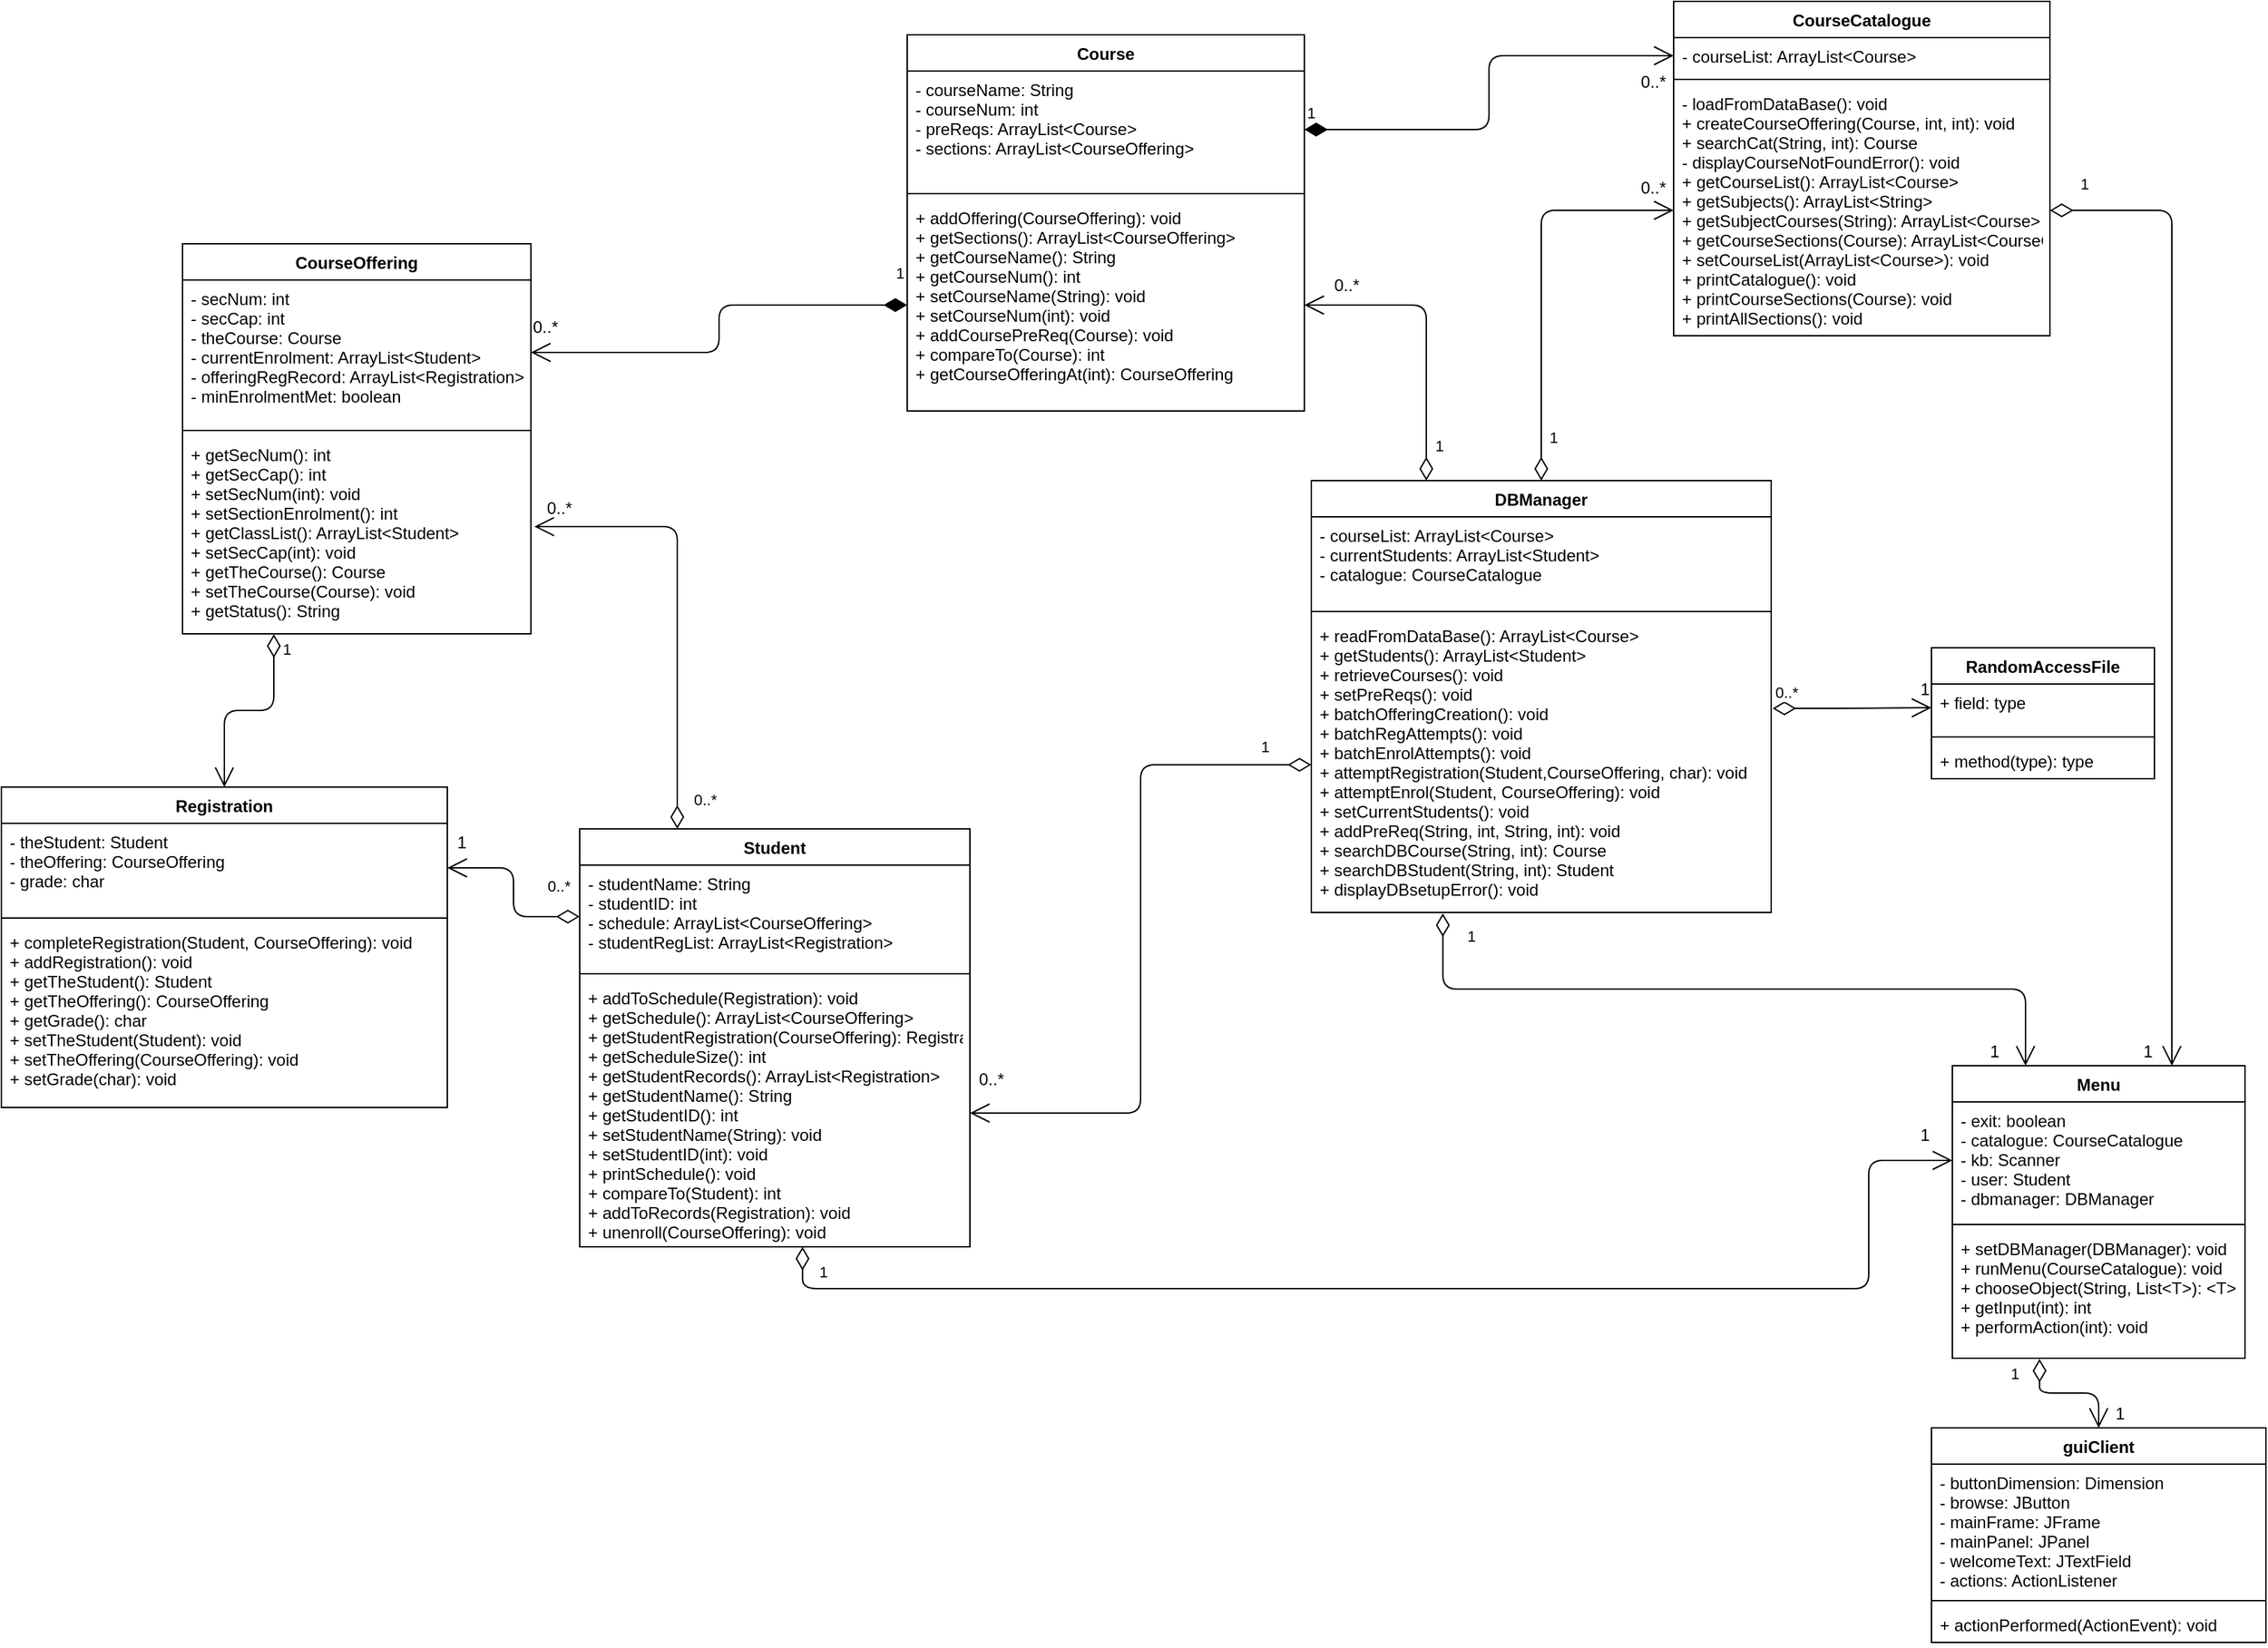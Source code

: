 <mxfile version="14.6.13" type="device"><diagram id="C5RBs43oDa-KdzZeNtuy" name="Page-1"><mxGraphModel dx="1422" dy="822" grid="1" gridSize="10" guides="1" tooltips="1" connect="1" arrows="1" fold="1" page="1" pageScale="1" pageWidth="3300" pageHeight="2339" math="0" shadow="0"><root><mxCell id="WIyWlLk6GJQsqaUBKTNV-0"/><mxCell id="WIyWlLk6GJQsqaUBKTNV-1" parent="WIyWlLk6GJQsqaUBKTNV-0"/><mxCell id="9kRGOiFQcPfMP4Rdylrn-0" value="Menu" style="swimlane;fontStyle=1;align=center;verticalAlign=top;childLayout=stackLayout;horizontal=1;startSize=26;horizontalStack=0;resizeParent=1;resizeParentMax=0;resizeLast=0;collapsible=1;marginBottom=0;" vertex="1" parent="WIyWlLk6GJQsqaUBKTNV-1"><mxGeometry x="1560" y="1210" width="210" height="210" as="geometry"/></mxCell><mxCell id="9kRGOiFQcPfMP4Rdylrn-1" value="- exit: boolean&#10;- catalogue: CourseCatalogue&#10;- kb: Scanner&#10;- user: Student&#10;- dbmanager: DBManager&#10;" style="text;strokeColor=none;fillColor=none;align=left;verticalAlign=top;spacingLeft=4;spacingRight=4;overflow=hidden;rotatable=0;points=[[0,0.5],[1,0.5]];portConstraint=eastwest;" vertex="1" parent="9kRGOiFQcPfMP4Rdylrn-0"><mxGeometry y="26" width="210" height="84" as="geometry"/></mxCell><mxCell id="9kRGOiFQcPfMP4Rdylrn-2" value="" style="line;strokeWidth=1;fillColor=none;align=left;verticalAlign=middle;spacingTop=-1;spacingLeft=3;spacingRight=3;rotatable=0;labelPosition=right;points=[];portConstraint=eastwest;" vertex="1" parent="9kRGOiFQcPfMP4Rdylrn-0"><mxGeometry y="110" width="210" height="8" as="geometry"/></mxCell><mxCell id="9kRGOiFQcPfMP4Rdylrn-3" value="+ setDBManager(DBManager): void&#10;+ runMenu(CourseCatalogue): void&#10;+ chooseObject(String, List&lt;T&gt;): &lt;T&gt;&#10;+ getInput(int): int&#10;+ performAction(int): void&#10;" style="text;strokeColor=none;fillColor=none;align=left;verticalAlign=top;spacingLeft=4;spacingRight=4;overflow=hidden;rotatable=0;points=[[0,0.5],[1,0.5]];portConstraint=eastwest;" vertex="1" parent="9kRGOiFQcPfMP4Rdylrn-0"><mxGeometry y="118" width="210" height="92" as="geometry"/></mxCell><mxCell id="9kRGOiFQcPfMP4Rdylrn-4" value="DBManager" style="swimlane;fontStyle=1;align=center;verticalAlign=top;childLayout=stackLayout;horizontal=1;startSize=26;horizontalStack=0;resizeParent=1;resizeParentMax=0;resizeLast=0;collapsible=1;marginBottom=0;" vertex="1" parent="WIyWlLk6GJQsqaUBKTNV-1"><mxGeometry x="1100" y="790" width="330" height="310" as="geometry"/></mxCell><mxCell id="9kRGOiFQcPfMP4Rdylrn-5" value="- courseList: ArrayList&lt;Course&gt;&#10;- currentStudents: ArrayList&lt;Student&gt;&#10;- catalogue: CourseCatalogue&#10;" style="text;strokeColor=none;fillColor=none;align=left;verticalAlign=top;spacingLeft=4;spacingRight=4;overflow=hidden;rotatable=0;points=[[0,0.5],[1,0.5]];portConstraint=eastwest;" vertex="1" parent="9kRGOiFQcPfMP4Rdylrn-4"><mxGeometry y="26" width="330" height="64" as="geometry"/></mxCell><mxCell id="9kRGOiFQcPfMP4Rdylrn-6" value="" style="line;strokeWidth=1;fillColor=none;align=left;verticalAlign=middle;spacingTop=-1;spacingLeft=3;spacingRight=3;rotatable=0;labelPosition=right;points=[];portConstraint=eastwest;" vertex="1" parent="9kRGOiFQcPfMP4Rdylrn-4"><mxGeometry y="90" width="330" height="8" as="geometry"/></mxCell><mxCell id="9kRGOiFQcPfMP4Rdylrn-7" value="+ readFromDataBase(): ArrayList&lt;Course&gt;&#10;+ getStudents(): ArrayList&lt;Student&gt;&#10;+ retrieveCourses(): void&#10;+ setPreReqs(): void&#10;+ batchOfferingCreation(): void&#10;+ batchRegAttempts(): void&#10;+ batchEnrolAttempts(): void&#10;+ attemptRegistration(Student,CourseOffering, char): void&#10;+ attemptEnrol(Student, CourseOffering): void&#10;+ setCurrentStudents(): void&#10;+ addPreReq(String, int, String, int): void&#10;+ searchDBCourse(String, int): Course&#10;+ searchDBStudent(String, int): Student&#10;+ displayDBsetupError(): void" style="text;strokeColor=none;fillColor=none;align=left;verticalAlign=top;spacingLeft=4;spacingRight=4;overflow=hidden;rotatable=0;points=[[0,0.5],[1,0.5]];portConstraint=eastwest;" vertex="1" parent="9kRGOiFQcPfMP4Rdylrn-4"><mxGeometry y="98" width="330" height="212" as="geometry"/></mxCell><mxCell id="9kRGOiFQcPfMP4Rdylrn-8" value="Registration" style="swimlane;fontStyle=1;align=center;verticalAlign=top;childLayout=stackLayout;horizontal=1;startSize=26;horizontalStack=0;resizeParent=1;resizeParentMax=0;resizeLast=0;collapsible=1;marginBottom=0;" vertex="1" parent="WIyWlLk6GJQsqaUBKTNV-1"><mxGeometry x="160" y="1010" width="320" height="230" as="geometry"/></mxCell><mxCell id="9kRGOiFQcPfMP4Rdylrn-9" value="- theStudent: Student&#10;- theOffering: CourseOffering&#10;- grade: char&#10;" style="text;strokeColor=none;fillColor=none;align=left;verticalAlign=top;spacingLeft=4;spacingRight=4;overflow=hidden;rotatable=0;points=[[0,0.5],[1,0.5]];portConstraint=eastwest;" vertex="1" parent="9kRGOiFQcPfMP4Rdylrn-8"><mxGeometry y="26" width="320" height="64" as="geometry"/></mxCell><mxCell id="9kRGOiFQcPfMP4Rdylrn-10" value="" style="line;strokeWidth=1;fillColor=none;align=left;verticalAlign=middle;spacingTop=-1;spacingLeft=3;spacingRight=3;rotatable=0;labelPosition=right;points=[];portConstraint=eastwest;" vertex="1" parent="9kRGOiFQcPfMP4Rdylrn-8"><mxGeometry y="90" width="320" height="8" as="geometry"/></mxCell><mxCell id="9kRGOiFQcPfMP4Rdylrn-11" value="+ completeRegistration(Student, CourseOffering): void&#10;+ addRegistration(): void&#10;+ getTheStudent(): Student&#10;+ getTheOffering(): CourseOffering&#10;+ getGrade(): char&#10;+ setTheStudent(Student): void&#10;+ setTheOffering(CourseOffering): void&#10;+ setGrade(char): void" style="text;strokeColor=none;fillColor=none;align=left;verticalAlign=top;spacingLeft=4;spacingRight=4;overflow=hidden;rotatable=0;points=[[0,0.5],[1,0.5]];portConstraint=eastwest;" vertex="1" parent="9kRGOiFQcPfMP4Rdylrn-8"><mxGeometry y="98" width="320" height="132" as="geometry"/></mxCell><mxCell id="9kRGOiFQcPfMP4Rdylrn-12" value="Student" style="swimlane;fontStyle=1;align=center;verticalAlign=top;childLayout=stackLayout;horizontal=1;startSize=26;horizontalStack=0;resizeParent=1;resizeParentMax=0;resizeLast=0;collapsible=1;marginBottom=0;" vertex="1" parent="WIyWlLk6GJQsqaUBKTNV-1"><mxGeometry x="575" y="1040" width="280" height="300" as="geometry"/></mxCell><mxCell id="9kRGOiFQcPfMP4Rdylrn-13" value="- studentName: String&#10;- studentID: int&#10;- schedule: ArrayList&lt;CourseOffering&gt;&#10;- studentRegList: ArrayList&lt;Registration&gt;&#10;" style="text;strokeColor=none;fillColor=none;align=left;verticalAlign=top;spacingLeft=4;spacingRight=4;overflow=hidden;rotatable=0;points=[[0,0.5],[1,0.5]];portConstraint=eastwest;" vertex="1" parent="9kRGOiFQcPfMP4Rdylrn-12"><mxGeometry y="26" width="280" height="74" as="geometry"/></mxCell><mxCell id="9kRGOiFQcPfMP4Rdylrn-14" value="" style="line;strokeWidth=1;fillColor=none;align=left;verticalAlign=middle;spacingTop=-1;spacingLeft=3;spacingRight=3;rotatable=0;labelPosition=right;points=[];portConstraint=eastwest;" vertex="1" parent="9kRGOiFQcPfMP4Rdylrn-12"><mxGeometry y="100" width="280" height="8" as="geometry"/></mxCell><mxCell id="9kRGOiFQcPfMP4Rdylrn-15" value="+ addToSchedule(Registration): void&#10;+ getSchedule(): ArrayList&lt;CourseOffering&gt;&#10;+ getStudentRegistration(CourseOffering): Registration&#10;+ getScheduleSize(): int&#10;+ getStudentRecords(): ArrayList&lt;Registration&gt;&#10;+ getStudentName(): String&#10;+ getStudentID(): int&#10;+ setStudentName(String): void&#10;+ setStudentID(int): void&#10;+ printSchedule(): void&#10;+ compareTo(Student): int&#10;+ addToRecords(Registration): void&#10;+ unenroll(CourseOffering): void&#10;" style="text;strokeColor=none;fillColor=none;align=left;verticalAlign=top;spacingLeft=4;spacingRight=4;overflow=hidden;rotatable=0;points=[[0,0.5],[1,0.5]];portConstraint=eastwest;" vertex="1" parent="9kRGOiFQcPfMP4Rdylrn-12"><mxGeometry y="108" width="280" height="192" as="geometry"/></mxCell><mxCell id="9kRGOiFQcPfMP4Rdylrn-16" value="CourseOffering" style="swimlane;fontStyle=1;align=center;verticalAlign=top;childLayout=stackLayout;horizontal=1;startSize=26;horizontalStack=0;resizeParent=1;resizeParentMax=0;resizeLast=0;collapsible=1;marginBottom=0;" vertex="1" parent="WIyWlLk6GJQsqaUBKTNV-1"><mxGeometry x="290" y="620" width="250" height="280" as="geometry"/></mxCell><mxCell id="9kRGOiFQcPfMP4Rdylrn-17" value="- secNum: int&#10;- secCap: int&#10;- theCourse: Course&#10;- currentEnrolment: ArrayList&lt;Student&gt;&#10;- offeringRegRecord: ArrayList&lt;Registration&gt;&#10;- minEnrolmentMet: boolean" style="text;strokeColor=none;fillColor=none;align=left;verticalAlign=top;spacingLeft=4;spacingRight=4;overflow=hidden;rotatable=0;points=[[0,0.5],[1,0.5]];portConstraint=eastwest;" vertex="1" parent="9kRGOiFQcPfMP4Rdylrn-16"><mxGeometry y="26" width="250" height="104" as="geometry"/></mxCell><mxCell id="9kRGOiFQcPfMP4Rdylrn-18" value="" style="line;strokeWidth=1;fillColor=none;align=left;verticalAlign=middle;spacingTop=-1;spacingLeft=3;spacingRight=3;rotatable=0;labelPosition=right;points=[];portConstraint=eastwest;" vertex="1" parent="9kRGOiFQcPfMP4Rdylrn-16"><mxGeometry y="130" width="250" height="8" as="geometry"/></mxCell><mxCell id="9kRGOiFQcPfMP4Rdylrn-19" value="+ getSecNum(): int&#10;+ getSecCap(): int&#10;+ setSecNum(int): void&#10;+ setSectionEnrolment(): int&#10;+ getClassList(): ArrayList&lt;Student&gt;&#10;+ setSecCap(int): void&#10;+ getTheCourse(): Course&#10;+ setTheCourse(Course): void&#10;+ getStatus(): String&#10;" style="text;strokeColor=none;fillColor=none;align=left;verticalAlign=top;spacingLeft=4;spacingRight=4;overflow=hidden;rotatable=0;points=[[0,0.5],[1,0.5]];portConstraint=eastwest;" vertex="1" parent="9kRGOiFQcPfMP4Rdylrn-16"><mxGeometry y="138" width="250" height="142" as="geometry"/></mxCell><mxCell id="9kRGOiFQcPfMP4Rdylrn-20" value="CourseCatalogue" style="swimlane;fontStyle=1;align=center;verticalAlign=top;childLayout=stackLayout;horizontal=1;startSize=26;horizontalStack=0;resizeParent=1;resizeParentMax=0;resizeLast=0;collapsible=1;marginBottom=0;" vertex="1" parent="WIyWlLk6GJQsqaUBKTNV-1"><mxGeometry x="1360" y="446" width="270" height="240" as="geometry"/></mxCell><mxCell id="9kRGOiFQcPfMP4Rdylrn-21" value="- courseList: ArrayList&lt;Course&gt;" style="text;strokeColor=none;fillColor=none;align=left;verticalAlign=top;spacingLeft=4;spacingRight=4;overflow=hidden;rotatable=0;points=[[0,0.5],[1,0.5]];portConstraint=eastwest;" vertex="1" parent="9kRGOiFQcPfMP4Rdylrn-20"><mxGeometry y="26" width="270" height="26" as="geometry"/></mxCell><mxCell id="9kRGOiFQcPfMP4Rdylrn-22" value="" style="line;strokeWidth=1;fillColor=none;align=left;verticalAlign=middle;spacingTop=-1;spacingLeft=3;spacingRight=3;rotatable=0;labelPosition=right;points=[];portConstraint=eastwest;" vertex="1" parent="9kRGOiFQcPfMP4Rdylrn-20"><mxGeometry y="52" width="270" height="8" as="geometry"/></mxCell><mxCell id="9kRGOiFQcPfMP4Rdylrn-23" value="- loadFromDataBase(): void&#10;+ createCourseOffering(Course, int, int): void&#10;+ searchCat(String, int): Course&#10;- displayCourseNotFoundError(): void&#10;+ getCourseList(): ArrayList&lt;Course&gt;&#10;+ getSubjects(): ArrayList&lt;String&gt;&#10;+ getSubjectCourses(String): ArrayList&lt;Course&gt;&#10;+ getCourseSections(Course): ArrayList&lt;CourseOffering&gt;&#10;+ setCourseList(ArrayList&lt;Course&gt;): void&#10;+ printCatalogue(): void&#10;+ printCourseSections(Course): void&#10;+ printAllSections(): void&#10;" style="text;strokeColor=none;fillColor=none;align=left;verticalAlign=top;spacingLeft=4;spacingRight=4;overflow=hidden;rotatable=0;points=[[0,0.5],[1,0.5]];portConstraint=eastwest;" vertex="1" parent="9kRGOiFQcPfMP4Rdylrn-20"><mxGeometry y="60" width="270" height="180" as="geometry"/></mxCell><mxCell id="9kRGOiFQcPfMP4Rdylrn-24" value="Course" style="swimlane;fontStyle=1;align=center;verticalAlign=top;childLayout=stackLayout;horizontal=1;startSize=26;horizontalStack=0;resizeParent=1;resizeParentMax=0;resizeLast=0;collapsible=1;marginBottom=0;" vertex="1" parent="WIyWlLk6GJQsqaUBKTNV-1"><mxGeometry x="810" y="470" width="285" height="270" as="geometry"/></mxCell><mxCell id="9kRGOiFQcPfMP4Rdylrn-25" value="- courseName: String&#10;- courseNum: int&#10;- preReqs: ArrayList&lt;Course&gt;&#10;- sections: ArrayList&lt;CourseOffering&gt;&#10;" style="text;strokeColor=none;fillColor=none;align=left;verticalAlign=top;spacingLeft=4;spacingRight=4;overflow=hidden;rotatable=0;points=[[0,0.5],[1,0.5]];portConstraint=eastwest;" vertex="1" parent="9kRGOiFQcPfMP4Rdylrn-24"><mxGeometry y="26" width="285" height="84" as="geometry"/></mxCell><mxCell id="9kRGOiFQcPfMP4Rdylrn-26" value="" style="line;strokeWidth=1;fillColor=none;align=left;verticalAlign=middle;spacingTop=-1;spacingLeft=3;spacingRight=3;rotatable=0;labelPosition=right;points=[];portConstraint=eastwest;" vertex="1" parent="9kRGOiFQcPfMP4Rdylrn-24"><mxGeometry y="110" width="285" height="8" as="geometry"/></mxCell><mxCell id="9kRGOiFQcPfMP4Rdylrn-27" value="+ addOffering(CourseOffering): void&#10;+ getSections(): ArrayList&lt;CourseOffering&gt;&#10;+ getCourseName(): String&#10;+ getCourseNum(): int&#10;+ setCourseName(String): void&#10;+ setCourseNum(int): void&#10;+ addCoursePreReq(Course): void&#10;+ compareTo(Course): int&#10;+ getCourseOfferingAt(int): CourseOffering" style="text;strokeColor=none;fillColor=none;align=left;verticalAlign=top;spacingLeft=4;spacingRight=4;overflow=hidden;rotatable=0;points=[[0,0.5],[1,0.5]];portConstraint=eastwest;" vertex="1" parent="9kRGOiFQcPfMP4Rdylrn-24"><mxGeometry y="118" width="285" height="152" as="geometry"/></mxCell><mxCell id="9kRGOiFQcPfMP4Rdylrn-28" value="RandomAccessFile" style="swimlane;fontStyle=1;align=center;verticalAlign=top;childLayout=stackLayout;horizontal=1;startSize=26;horizontalStack=0;resizeParent=1;resizeParentMax=0;resizeLast=0;collapsible=1;marginBottom=0;" vertex="1" parent="WIyWlLk6GJQsqaUBKTNV-1"><mxGeometry x="1545" y="910" width="160" height="94" as="geometry"/></mxCell><mxCell id="9kRGOiFQcPfMP4Rdylrn-29" value="+ field: type" style="text;strokeColor=none;fillColor=none;align=left;verticalAlign=top;spacingLeft=4;spacingRight=4;overflow=hidden;rotatable=0;points=[[0,0.5],[1,0.5]];portConstraint=eastwest;" vertex="1" parent="9kRGOiFQcPfMP4Rdylrn-28"><mxGeometry y="26" width="160" height="34" as="geometry"/></mxCell><mxCell id="9kRGOiFQcPfMP4Rdylrn-30" value="" style="line;strokeWidth=1;fillColor=none;align=left;verticalAlign=middle;spacingTop=-1;spacingLeft=3;spacingRight=3;rotatable=0;labelPosition=right;points=[];portConstraint=eastwest;" vertex="1" parent="9kRGOiFQcPfMP4Rdylrn-28"><mxGeometry y="60" width="160" height="8" as="geometry"/></mxCell><mxCell id="9kRGOiFQcPfMP4Rdylrn-31" value="+ method(type): type" style="text;strokeColor=none;fillColor=none;align=left;verticalAlign=top;spacingLeft=4;spacingRight=4;overflow=hidden;rotatable=0;points=[[0,0.5],[1,0.5]];portConstraint=eastwest;" vertex="1" parent="9kRGOiFQcPfMP4Rdylrn-28"><mxGeometry y="68" width="160" height="26" as="geometry"/></mxCell><mxCell id="9kRGOiFQcPfMP4Rdylrn-32" value="guiClient" style="swimlane;fontStyle=1;align=center;verticalAlign=top;childLayout=stackLayout;horizontal=1;startSize=26;horizontalStack=0;resizeParent=1;resizeParentMax=0;resizeLast=0;collapsible=1;marginBottom=0;" vertex="1" parent="WIyWlLk6GJQsqaUBKTNV-1"><mxGeometry x="1545" y="1470" width="240" height="154" as="geometry"/></mxCell><mxCell id="9kRGOiFQcPfMP4Rdylrn-33" value="- buttonDimension: Dimension&#10;- browse: JButton&#10;- mainFrame: JFrame&#10;- mainPanel: JPanel&#10;- welcomeText: JTextField&#10;- actions: ActionListener" style="text;strokeColor=none;fillColor=none;align=left;verticalAlign=top;spacingLeft=4;spacingRight=4;overflow=hidden;rotatable=0;points=[[0,0.5],[1,0.5]];portConstraint=eastwest;" vertex="1" parent="9kRGOiFQcPfMP4Rdylrn-32"><mxGeometry y="26" width="240" height="94" as="geometry"/></mxCell><mxCell id="9kRGOiFQcPfMP4Rdylrn-34" value="" style="line;strokeWidth=1;fillColor=none;align=left;verticalAlign=middle;spacingTop=-1;spacingLeft=3;spacingRight=3;rotatable=0;labelPosition=right;points=[];portConstraint=eastwest;" vertex="1" parent="9kRGOiFQcPfMP4Rdylrn-32"><mxGeometry y="120" width="240" height="8" as="geometry"/></mxCell><mxCell id="9kRGOiFQcPfMP4Rdylrn-35" value="+ actionPerformed(ActionEvent): void" style="text;strokeColor=none;fillColor=none;align=left;verticalAlign=top;spacingLeft=4;spacingRight=4;overflow=hidden;rotatable=0;points=[[0,0.5],[1,0.5]];portConstraint=eastwest;" vertex="1" parent="9kRGOiFQcPfMP4Rdylrn-32"><mxGeometry y="128" width="240" height="26" as="geometry"/></mxCell><mxCell id="9kRGOiFQcPfMP4Rdylrn-36" value="1" style="endArrow=open;html=1;endSize=12;startArrow=diamondThin;startSize=14;startFill=0;edgeStyle=orthogonalEdgeStyle;align=left;verticalAlign=bottom;exitX=0;exitY=0.5;exitDx=0;exitDy=0;entryX=1;entryY=0.5;entryDx=0;entryDy=0;" edge="1" parent="WIyWlLk6GJQsqaUBKTNV-1" source="9kRGOiFQcPfMP4Rdylrn-7" target="9kRGOiFQcPfMP4Rdylrn-15"><mxGeometry x="-0.846" y="-4" relative="1" as="geometry"><mxPoint x="960" y="870" as="sourcePoint"/><mxPoint x="1120" y="870" as="targetPoint"/><mxPoint as="offset"/></mxGeometry></mxCell><mxCell id="9kRGOiFQcPfMP4Rdylrn-37" value="0..*" style="text;html=1;align=center;verticalAlign=middle;resizable=0;points=[];autosize=1;strokeColor=none;" vertex="1" parent="WIyWlLk6GJQsqaUBKTNV-1"><mxGeometry x="855" y="1210" width="30" height="20" as="geometry"/></mxCell><mxCell id="9kRGOiFQcPfMP4Rdylrn-38" value="1" style="endArrow=open;html=1;endSize=12;startArrow=diamondThin;startSize=14;startFill=0;edgeStyle=orthogonalEdgeStyle;align=left;verticalAlign=bottom;exitX=0.25;exitY=0;exitDx=0;exitDy=0;entryX=1;entryY=0.5;entryDx=0;entryDy=0;" edge="1" parent="WIyWlLk6GJQsqaUBKTNV-1" source="9kRGOiFQcPfMP4Rdylrn-4" target="9kRGOiFQcPfMP4Rdylrn-27"><mxGeometry x="-0.846" y="-4" relative="1" as="geometry"><mxPoint x="1335" y="620" as="sourcePoint"/><mxPoint x="1175" y="720" as="targetPoint"/><mxPoint as="offset"/></mxGeometry></mxCell><mxCell id="9kRGOiFQcPfMP4Rdylrn-39" value="0..*" style="text;html=1;align=center;verticalAlign=middle;resizable=0;points=[];autosize=1;strokeColor=none;" vertex="1" parent="WIyWlLk6GJQsqaUBKTNV-1"><mxGeometry x="1110" y="640" width="30" height="20" as="geometry"/></mxCell><mxCell id="9kRGOiFQcPfMP4Rdylrn-40" value="1" style="endArrow=open;html=1;endSize=12;startArrow=diamondThin;startSize=14;startFill=1;edgeStyle=orthogonalEdgeStyle;align=left;verticalAlign=bottom;exitX=1;exitY=0.5;exitDx=0;exitDy=0;entryX=0;entryY=0.5;entryDx=0;entryDy=0;" edge="1" parent="WIyWlLk6GJQsqaUBKTNV-1" source="9kRGOiFQcPfMP4Rdylrn-25" target="9kRGOiFQcPfMP4Rdylrn-21"><mxGeometry x="-1" y="3" relative="1" as="geometry"><mxPoint x="1130" y="620" as="sourcePoint"/><mxPoint x="1290" y="620" as="targetPoint"/></mxGeometry></mxCell><mxCell id="9kRGOiFQcPfMP4Rdylrn-41" value="0..*" style="text;html=1;align=center;verticalAlign=middle;resizable=0;points=[];autosize=1;strokeColor=none;" vertex="1" parent="WIyWlLk6GJQsqaUBKTNV-1"><mxGeometry x="1330" y="494" width="30" height="20" as="geometry"/></mxCell><mxCell id="9kRGOiFQcPfMP4Rdylrn-43" value="1" style="endArrow=open;html=1;endSize=12;startArrow=diamondThin;startSize=14;startFill=0;edgeStyle=orthogonalEdgeStyle;align=left;verticalAlign=bottom;exitX=0.5;exitY=0;exitDx=0;exitDy=0;entryX=0;entryY=0.5;entryDx=0;entryDy=0;" edge="1" parent="WIyWlLk6GJQsqaUBKTNV-1" source="9kRGOiFQcPfMP4Rdylrn-4" target="9kRGOiFQcPfMP4Rdylrn-23"><mxGeometry x="-0.846" y="-4" relative="1" as="geometry"><mxPoint x="1192.5" y="800" as="sourcePoint"/><mxPoint x="1105" y="674" as="targetPoint"/><mxPoint as="offset"/></mxGeometry></mxCell><mxCell id="9kRGOiFQcPfMP4Rdylrn-44" value="0..*" style="text;html=1;align=center;verticalAlign=middle;resizable=0;points=[];autosize=1;strokeColor=none;" vertex="1" parent="WIyWlLk6GJQsqaUBKTNV-1"><mxGeometry x="1330" y="570" width="30" height="20" as="geometry"/></mxCell><mxCell id="9kRGOiFQcPfMP4Rdylrn-45" value="1" style="endArrow=open;html=1;endSize=12;startArrow=diamondThin;startSize=14;startFill=1;edgeStyle=orthogonalEdgeStyle;align=left;verticalAlign=bottom;exitX=0;exitY=0.5;exitDx=0;exitDy=0;entryX=1;entryY=0.5;entryDx=0;entryDy=0;" edge="1" parent="WIyWlLk6GJQsqaUBKTNV-1" source="9kRGOiFQcPfMP4Rdylrn-27" target="9kRGOiFQcPfMP4Rdylrn-17"><mxGeometry x="-0.934" y="-14" relative="1" as="geometry"><mxPoint x="550" y="720" as="sourcePoint"/><mxPoint x="710" y="720" as="targetPoint"/><mxPoint as="offset"/></mxGeometry></mxCell><mxCell id="9kRGOiFQcPfMP4Rdylrn-46" value="0..*" style="text;html=1;align=center;verticalAlign=middle;resizable=0;points=[];autosize=1;strokeColor=none;" vertex="1" parent="WIyWlLk6GJQsqaUBKTNV-1"><mxGeometry x="535" y="670" width="30" height="20" as="geometry"/></mxCell><mxCell id="9kRGOiFQcPfMP4Rdylrn-47" value="0..*" style="endArrow=open;html=1;endSize=12;startArrow=diamondThin;startSize=14;startFill=0;edgeStyle=orthogonalEdgeStyle;align=left;verticalAlign=bottom;exitX=0.25;exitY=0;exitDx=0;exitDy=0;entryX=1.01;entryY=0.458;entryDx=0;entryDy=0;entryPerimeter=0;" edge="1" parent="WIyWlLk6GJQsqaUBKTNV-1" source="9kRGOiFQcPfMP4Rdylrn-12" target="9kRGOiFQcPfMP4Rdylrn-19"><mxGeometry x="-0.921" y="-10" relative="1" as="geometry"><mxPoint x="540" y="900" as="sourcePoint"/><mxPoint x="700" y="900" as="targetPoint"/><mxPoint as="offset"/></mxGeometry></mxCell><mxCell id="9kRGOiFQcPfMP4Rdylrn-48" value="0..*" style="text;html=1;align=center;verticalAlign=middle;resizable=0;points=[];autosize=1;strokeColor=none;" vertex="1" parent="WIyWlLk6GJQsqaUBKTNV-1"><mxGeometry x="545" y="800" width="30" height="20" as="geometry"/></mxCell><mxCell id="9kRGOiFQcPfMP4Rdylrn-49" value="0..*" style="endArrow=open;html=1;endSize=12;startArrow=diamondThin;startSize=14;startFill=0;edgeStyle=orthogonalEdgeStyle;align=left;verticalAlign=bottom;entryX=1;entryY=0.5;entryDx=0;entryDy=0;exitX=0;exitY=0.5;exitDx=0;exitDy=0;" edge="1" parent="WIyWlLk6GJQsqaUBKTNV-1" source="9kRGOiFQcPfMP4Rdylrn-13" target="9kRGOiFQcPfMP4Rdylrn-9"><mxGeometry x="-0.616" y="-13" relative="1" as="geometry"><mxPoint x="610" y="1060" as="sourcePoint"/><mxPoint x="620" y="900" as="targetPoint"/><mxPoint as="offset"/></mxGeometry></mxCell><mxCell id="9kRGOiFQcPfMP4Rdylrn-50" value="1" style="text;html=1;align=center;verticalAlign=middle;resizable=0;points=[];autosize=1;strokeColor=none;" vertex="1" parent="WIyWlLk6GJQsqaUBKTNV-1"><mxGeometry x="480" y="1040" width="20" height="20" as="geometry"/></mxCell><mxCell id="9kRGOiFQcPfMP4Rdylrn-51" value="1" style="endArrow=open;html=1;endSize=12;startArrow=diamondThin;startSize=14;startFill=0;edgeStyle=orthogonalEdgeStyle;align=left;verticalAlign=bottom;exitX=0.571;exitY=1;exitDx=0;exitDy=0;exitPerimeter=0;entryX=0;entryY=0.5;entryDx=0;entryDy=0;" edge="1" parent="WIyWlLk6GJQsqaUBKTNV-1" source="9kRGOiFQcPfMP4Rdylrn-15" target="9kRGOiFQcPfMP4Rdylrn-1"><mxGeometry x="-0.943" y="10" relative="1" as="geometry"><mxPoint x="870" y="1240" as="sourcePoint"/><mxPoint x="1260" y="1180" as="targetPoint"/><Array as="points"><mxPoint x="735" y="1370"/><mxPoint x="1500" y="1370"/><mxPoint x="1500" y="1278"/></Array><mxPoint as="offset"/></mxGeometry></mxCell><mxCell id="9kRGOiFQcPfMP4Rdylrn-52" value="1" style="text;html=1;align=center;verticalAlign=middle;resizable=0;points=[];autosize=1;strokeColor=none;" vertex="1" parent="WIyWlLk6GJQsqaUBKTNV-1"><mxGeometry x="1530" y="1250" width="20" height="20" as="geometry"/></mxCell><mxCell id="9kRGOiFQcPfMP4Rdylrn-53" value="1" style="endArrow=open;html=1;endSize=12;startArrow=diamondThin;startSize=14;startFill=0;edgeStyle=orthogonalEdgeStyle;align=left;verticalAlign=bottom;exitX=0.286;exitY=1.003;exitDx=0;exitDy=0;exitPerimeter=0;entryX=0.25;entryY=0;entryDx=0;entryDy=0;" edge="1" parent="WIyWlLk6GJQsqaUBKTNV-1" source="9kRGOiFQcPfMP4Rdylrn-7" target="9kRGOiFQcPfMP4Rdylrn-0"><mxGeometry x="-0.903" y="16" relative="1" as="geometry"><mxPoint x="829.88" y="1200" as="sourcePoint"/><mxPoint x="1460" y="1268" as="targetPoint"/><mxPoint as="offset"/></mxGeometry></mxCell><mxCell id="9kRGOiFQcPfMP4Rdylrn-54" value="1" style="text;html=1;align=center;verticalAlign=middle;resizable=0;points=[];autosize=1;strokeColor=none;" vertex="1" parent="WIyWlLk6GJQsqaUBKTNV-1"><mxGeometry x="1690" y="1190" width="20" height="20" as="geometry"/></mxCell><mxCell id="9kRGOiFQcPfMP4Rdylrn-55" value="1" style="endArrow=open;html=1;endSize=12;startArrow=diamondThin;startSize=14;startFill=0;edgeStyle=orthogonalEdgeStyle;align=left;verticalAlign=bottom;exitX=1;exitY=0.5;exitDx=0;exitDy=0;entryX=0.75;entryY=0;entryDx=0;entryDy=0;" edge="1" parent="WIyWlLk6GJQsqaUBKTNV-1" source="9kRGOiFQcPfMP4Rdylrn-23" target="9kRGOiFQcPfMP4Rdylrn-0"><mxGeometry x="-0.943" y="10" relative="1" as="geometry"><mxPoint x="839.88" y="1210" as="sourcePoint"/><mxPoint x="1470" y="1278" as="targetPoint"/><mxPoint as="offset"/></mxGeometry></mxCell><mxCell id="9kRGOiFQcPfMP4Rdylrn-56" value="1" style="text;html=1;align=center;verticalAlign=middle;resizable=0;points=[];autosize=1;strokeColor=none;" vertex="1" parent="WIyWlLk6GJQsqaUBKTNV-1"><mxGeometry x="1580" y="1190" width="20" height="20" as="geometry"/></mxCell><mxCell id="9kRGOiFQcPfMP4Rdylrn-60" value="1" style="endArrow=open;html=1;endSize=12;startArrow=diamondThin;startSize=14;startFill=0;edgeStyle=orthogonalEdgeStyle;align=left;verticalAlign=bottom;exitX=0.262;exitY=1.002;exitDx=0;exitDy=0;exitPerimeter=0;entryX=0.5;entryY=0;entryDx=0;entryDy=0;" edge="1" parent="WIyWlLk6GJQsqaUBKTNV-1" source="9kRGOiFQcPfMP4Rdylrn-19" target="9kRGOiFQcPfMP4Rdylrn-8"><mxGeometry x="-0.729" y="4" relative="1" as="geometry"><mxPoint x="380" y="860" as="sourcePoint"/><mxPoint x="540" y="860" as="targetPoint"/><mxPoint as="offset"/></mxGeometry></mxCell><mxCell id="9kRGOiFQcPfMP4Rdylrn-61" value="1" style="endArrow=open;html=1;endSize=12;startArrow=diamondThin;startSize=14;startFill=0;edgeStyle=orthogonalEdgeStyle;align=left;verticalAlign=bottom;exitX=0.298;exitY=1.005;exitDx=0;exitDy=0;exitPerimeter=0;entryX=0.5;entryY=0;entryDx=0;entryDy=0;" edge="1" parent="WIyWlLk6GJQsqaUBKTNV-1" source="9kRGOiFQcPfMP4Rdylrn-3" target="9kRGOiFQcPfMP4Rdylrn-32"><mxGeometry x="-0.576" y="-23" relative="1" as="geometry"><mxPoint x="1510" y="1390" as="sourcePoint"/><mxPoint x="1670" y="1390" as="targetPoint"/><mxPoint as="offset"/></mxGeometry></mxCell><mxCell id="9kRGOiFQcPfMP4Rdylrn-62" value="1" style="text;html=1;align=center;verticalAlign=middle;resizable=0;points=[];autosize=1;strokeColor=none;" vertex="1" parent="WIyWlLk6GJQsqaUBKTNV-1"><mxGeometry x="1670" y="1450" width="20" height="20" as="geometry"/></mxCell><mxCell id="9kRGOiFQcPfMP4Rdylrn-63" value="0..*" style="endArrow=open;html=1;endSize=12;startArrow=diamondThin;startSize=14;startFill=0;edgeStyle=orthogonalEdgeStyle;align=left;verticalAlign=bottom;exitX=1.003;exitY=0.309;exitDx=0;exitDy=0;exitPerimeter=0;entryX=0;entryY=0.5;entryDx=0;entryDy=0;" edge="1" parent="WIyWlLk6GJQsqaUBKTNV-1" source="9kRGOiFQcPfMP4Rdylrn-7" target="9kRGOiFQcPfMP4Rdylrn-29"><mxGeometry x="-1" y="3" relative="1" as="geometry"><mxPoint x="1390" y="900" as="sourcePoint"/><mxPoint x="1550" y="900" as="targetPoint"/></mxGeometry></mxCell><mxCell id="9kRGOiFQcPfMP4Rdylrn-64" value="1" style="text;html=1;align=center;verticalAlign=middle;resizable=0;points=[];autosize=1;strokeColor=none;" vertex="1" parent="WIyWlLk6GJQsqaUBKTNV-1"><mxGeometry x="1530" y="930" width="20" height="20" as="geometry"/></mxCell></root></mxGraphModel></diagram></mxfile>